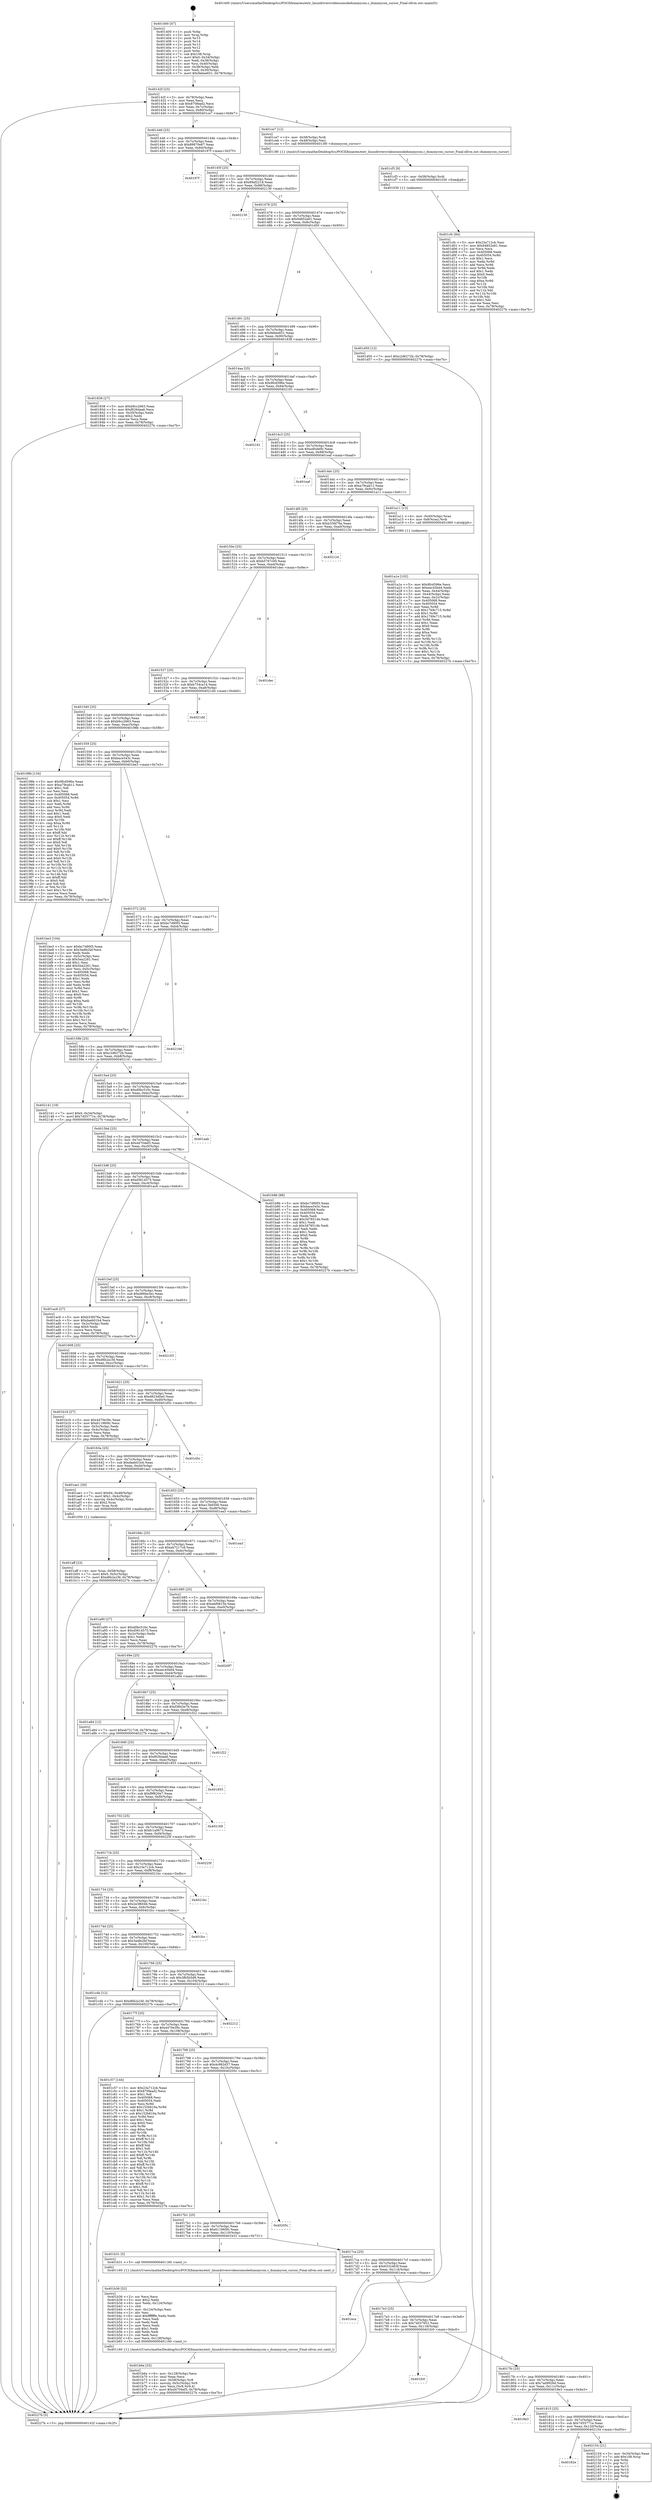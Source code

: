digraph "0x401400" {
  label = "0x401400 (/mnt/c/Users/mathe/Desktop/tcc/POCII/binaries/extr_linuxdriversvideoconsoledummycon.c_dummycon_cursor_Final-ollvm.out::main(0))"
  labelloc = "t"
  node[shape=record]

  Entry [label="",width=0.3,height=0.3,shape=circle,fillcolor=black,style=filled]
  "0x40142f" [label="{
     0x40142f [23]\l
     | [instrs]\l
     &nbsp;&nbsp;0x40142f \<+3\>: mov -0x78(%rbp),%eax\l
     &nbsp;&nbsp;0x401432 \<+2\>: mov %eax,%ecx\l
     &nbsp;&nbsp;0x401434 \<+6\>: sub $0x870fead2,%ecx\l
     &nbsp;&nbsp;0x40143a \<+3\>: mov %eax,-0x7c(%rbp)\l
     &nbsp;&nbsp;0x40143d \<+3\>: mov %ecx,-0x80(%rbp)\l
     &nbsp;&nbsp;0x401440 \<+6\>: je 0000000000401ce7 \<main+0x8e7\>\l
  }"]
  "0x401ce7" [label="{
     0x401ce7 [12]\l
     | [instrs]\l
     &nbsp;&nbsp;0x401ce7 \<+4\>: mov -0x58(%rbp),%rdi\l
     &nbsp;&nbsp;0x401ceb \<+3\>: mov -0x48(%rbp),%esi\l
     &nbsp;&nbsp;0x401cee \<+5\>: call 00000000004013f0 \<dummycon_cursor\>\l
     | [calls]\l
     &nbsp;&nbsp;0x4013f0 \{1\} (/mnt/c/Users/mathe/Desktop/tcc/POCII/binaries/extr_linuxdriversvideoconsoledummycon.c_dummycon_cursor_Final-ollvm.out::dummycon_cursor)\l
  }"]
  "0x401446" [label="{
     0x401446 [25]\l
     | [instrs]\l
     &nbsp;&nbsp;0x401446 \<+5\>: jmp 000000000040144b \<main+0x4b\>\l
     &nbsp;&nbsp;0x40144b \<+3\>: mov -0x7c(%rbp),%eax\l
     &nbsp;&nbsp;0x40144e \<+5\>: sub $0x89870e67,%eax\l
     &nbsp;&nbsp;0x401453 \<+6\>: mov %eax,-0x84(%rbp)\l
     &nbsp;&nbsp;0x401459 \<+6\>: je 000000000040197f \<main+0x57f\>\l
  }"]
  Exit [label="",width=0.3,height=0.3,shape=circle,fillcolor=black,style=filled,peripheries=2]
  "0x40197f" [label="{
     0x40197f\l
  }", style=dashed]
  "0x40145f" [label="{
     0x40145f [25]\l
     | [instrs]\l
     &nbsp;&nbsp;0x40145f \<+5\>: jmp 0000000000401464 \<main+0x64\>\l
     &nbsp;&nbsp;0x401464 \<+3\>: mov -0x7c(%rbp),%eax\l
     &nbsp;&nbsp;0x401467 \<+5\>: sub $0x89af2218,%eax\l
     &nbsp;&nbsp;0x40146c \<+6\>: mov %eax,-0x88(%rbp)\l
     &nbsp;&nbsp;0x401472 \<+6\>: je 0000000000402130 \<main+0xd30\>\l
  }"]
  "0x40182e" [label="{
     0x40182e\l
  }", style=dashed]
  "0x402130" [label="{
     0x402130\l
  }", style=dashed]
  "0x401478" [label="{
     0x401478 [25]\l
     | [instrs]\l
     &nbsp;&nbsp;0x401478 \<+5\>: jmp 000000000040147d \<main+0x7d\>\l
     &nbsp;&nbsp;0x40147d \<+3\>: mov -0x7c(%rbp),%eax\l
     &nbsp;&nbsp;0x401480 \<+5\>: sub $0x94852e61,%eax\l
     &nbsp;&nbsp;0x401485 \<+6\>: mov %eax,-0x8c(%rbp)\l
     &nbsp;&nbsp;0x40148b \<+6\>: je 0000000000401d50 \<main+0x950\>\l
  }"]
  "0x402154" [label="{
     0x402154 [21]\l
     | [instrs]\l
     &nbsp;&nbsp;0x402154 \<+3\>: mov -0x34(%rbp),%eax\l
     &nbsp;&nbsp;0x402157 \<+7\>: add $0x108,%rsp\l
     &nbsp;&nbsp;0x40215e \<+1\>: pop %rbx\l
     &nbsp;&nbsp;0x40215f \<+2\>: pop %r12\l
     &nbsp;&nbsp;0x402161 \<+2\>: pop %r13\l
     &nbsp;&nbsp;0x402163 \<+2\>: pop %r14\l
     &nbsp;&nbsp;0x402165 \<+2\>: pop %r15\l
     &nbsp;&nbsp;0x402167 \<+1\>: pop %rbp\l
     &nbsp;&nbsp;0x402168 \<+1\>: ret\l
  }"]
  "0x401d50" [label="{
     0x401d50 [12]\l
     | [instrs]\l
     &nbsp;&nbsp;0x401d50 \<+7\>: movl $0xc2d6272b,-0x78(%rbp)\l
     &nbsp;&nbsp;0x401d57 \<+5\>: jmp 000000000040227b \<main+0xe7b\>\l
  }"]
  "0x401491" [label="{
     0x401491 [25]\l
     | [instrs]\l
     &nbsp;&nbsp;0x401491 \<+5\>: jmp 0000000000401496 \<main+0x96\>\l
     &nbsp;&nbsp;0x401496 \<+3\>: mov -0x7c(%rbp),%eax\l
     &nbsp;&nbsp;0x401499 \<+5\>: sub $0x9ebee651,%eax\l
     &nbsp;&nbsp;0x40149e \<+6\>: mov %eax,-0x90(%rbp)\l
     &nbsp;&nbsp;0x4014a4 \<+6\>: je 0000000000401838 \<main+0x438\>\l
  }"]
  "0x401815" [label="{
     0x401815 [25]\l
     | [instrs]\l
     &nbsp;&nbsp;0x401815 \<+5\>: jmp 000000000040181a \<main+0x41a\>\l
     &nbsp;&nbsp;0x40181a \<+3\>: mov -0x7c(%rbp),%eax\l
     &nbsp;&nbsp;0x40181d \<+5\>: sub $0x7d55771e,%eax\l
     &nbsp;&nbsp;0x401822 \<+6\>: mov %eax,-0x120(%rbp)\l
     &nbsp;&nbsp;0x401828 \<+6\>: je 0000000000402154 \<main+0xd54\>\l
  }"]
  "0x401838" [label="{
     0x401838 [27]\l
     | [instrs]\l
     &nbsp;&nbsp;0x401838 \<+5\>: mov $0xb9cc2663,%eax\l
     &nbsp;&nbsp;0x40183d \<+5\>: mov $0xf626daa6,%ecx\l
     &nbsp;&nbsp;0x401842 \<+3\>: mov -0x30(%rbp),%edx\l
     &nbsp;&nbsp;0x401845 \<+3\>: cmp $0x2,%edx\l
     &nbsp;&nbsp;0x401848 \<+3\>: cmovne %ecx,%eax\l
     &nbsp;&nbsp;0x40184b \<+3\>: mov %eax,-0x78(%rbp)\l
     &nbsp;&nbsp;0x40184e \<+5\>: jmp 000000000040227b \<main+0xe7b\>\l
  }"]
  "0x4014aa" [label="{
     0x4014aa [25]\l
     | [instrs]\l
     &nbsp;&nbsp;0x4014aa \<+5\>: jmp 00000000004014af \<main+0xaf\>\l
     &nbsp;&nbsp;0x4014af \<+3\>: mov -0x7c(%rbp),%eax\l
     &nbsp;&nbsp;0x4014b2 \<+5\>: sub $0x9fcd596e,%eax\l
     &nbsp;&nbsp;0x4014b7 \<+6\>: mov %eax,-0x94(%rbp)\l
     &nbsp;&nbsp;0x4014bd \<+6\>: je 0000000000402181 \<main+0xd81\>\l
  }"]
  "0x40227b" [label="{
     0x40227b [5]\l
     | [instrs]\l
     &nbsp;&nbsp;0x40227b \<+5\>: jmp 000000000040142f \<main+0x2f\>\l
  }"]
  "0x401400" [label="{
     0x401400 [47]\l
     | [instrs]\l
     &nbsp;&nbsp;0x401400 \<+1\>: push %rbp\l
     &nbsp;&nbsp;0x401401 \<+3\>: mov %rsp,%rbp\l
     &nbsp;&nbsp;0x401404 \<+2\>: push %r15\l
     &nbsp;&nbsp;0x401406 \<+2\>: push %r14\l
     &nbsp;&nbsp;0x401408 \<+2\>: push %r13\l
     &nbsp;&nbsp;0x40140a \<+2\>: push %r12\l
     &nbsp;&nbsp;0x40140c \<+1\>: push %rbx\l
     &nbsp;&nbsp;0x40140d \<+7\>: sub $0x108,%rsp\l
     &nbsp;&nbsp;0x401414 \<+7\>: movl $0x0,-0x34(%rbp)\l
     &nbsp;&nbsp;0x40141b \<+3\>: mov %edi,-0x38(%rbp)\l
     &nbsp;&nbsp;0x40141e \<+4\>: mov %rsi,-0x40(%rbp)\l
     &nbsp;&nbsp;0x401422 \<+3\>: mov -0x38(%rbp),%edi\l
     &nbsp;&nbsp;0x401425 \<+3\>: mov %edi,-0x30(%rbp)\l
     &nbsp;&nbsp;0x401428 \<+7\>: movl $0x9ebee651,-0x78(%rbp)\l
  }"]
  "0x4018e3" [label="{
     0x4018e3\l
  }", style=dashed]
  "0x402181" [label="{
     0x402181\l
  }", style=dashed]
  "0x4014c3" [label="{
     0x4014c3 [25]\l
     | [instrs]\l
     &nbsp;&nbsp;0x4014c3 \<+5\>: jmp 00000000004014c8 \<main+0xc8\>\l
     &nbsp;&nbsp;0x4014c8 \<+3\>: mov -0x7c(%rbp),%eax\l
     &nbsp;&nbsp;0x4014cb \<+5\>: sub $0xa4fcde9c,%eax\l
     &nbsp;&nbsp;0x4014d0 \<+6\>: mov %eax,-0x98(%rbp)\l
     &nbsp;&nbsp;0x4014d6 \<+6\>: je 0000000000401eaf \<main+0xaaf\>\l
  }"]
  "0x4017fc" [label="{
     0x4017fc [25]\l
     | [instrs]\l
     &nbsp;&nbsp;0x4017fc \<+5\>: jmp 0000000000401801 \<main+0x401\>\l
     &nbsp;&nbsp;0x401801 \<+3\>: mov -0x7c(%rbp),%eax\l
     &nbsp;&nbsp;0x401804 \<+5\>: sub $0x7ad9926d,%eax\l
     &nbsp;&nbsp;0x401809 \<+6\>: mov %eax,-0x11c(%rbp)\l
     &nbsp;&nbsp;0x40180f \<+6\>: je 00000000004018e3 \<main+0x4e3\>\l
  }"]
  "0x401eaf" [label="{
     0x401eaf\l
  }", style=dashed]
  "0x4014dc" [label="{
     0x4014dc [25]\l
     | [instrs]\l
     &nbsp;&nbsp;0x4014dc \<+5\>: jmp 00000000004014e1 \<main+0xe1\>\l
     &nbsp;&nbsp;0x4014e1 \<+3\>: mov -0x7c(%rbp),%eax\l
     &nbsp;&nbsp;0x4014e4 \<+5\>: sub $0xa79cab11,%eax\l
     &nbsp;&nbsp;0x4014e9 \<+6\>: mov %eax,-0x9c(%rbp)\l
     &nbsp;&nbsp;0x4014ef \<+6\>: je 0000000000401a11 \<main+0x611\>\l
  }"]
  "0x401fc0" [label="{
     0x401fc0\l
  }", style=dashed]
  "0x401a11" [label="{
     0x401a11 [13]\l
     | [instrs]\l
     &nbsp;&nbsp;0x401a11 \<+4\>: mov -0x40(%rbp),%rax\l
     &nbsp;&nbsp;0x401a15 \<+4\>: mov 0x8(%rax),%rdi\l
     &nbsp;&nbsp;0x401a19 \<+5\>: call 0000000000401060 \<atoi@plt\>\l
     | [calls]\l
     &nbsp;&nbsp;0x401060 \{1\} (unknown)\l
  }"]
  "0x4014f5" [label="{
     0x4014f5 [25]\l
     | [instrs]\l
     &nbsp;&nbsp;0x4014f5 \<+5\>: jmp 00000000004014fa \<main+0xfa\>\l
     &nbsp;&nbsp;0x4014fa \<+3\>: mov -0x7c(%rbp),%eax\l
     &nbsp;&nbsp;0x4014fd \<+5\>: sub $0xb33fd76a,%eax\l
     &nbsp;&nbsp;0x401502 \<+6\>: mov %eax,-0xa0(%rbp)\l
     &nbsp;&nbsp;0x401508 \<+6\>: je 0000000000402124 \<main+0xd24\>\l
  }"]
  "0x4017e3" [label="{
     0x4017e3 [25]\l
     | [instrs]\l
     &nbsp;&nbsp;0x4017e3 \<+5\>: jmp 00000000004017e8 \<main+0x3e8\>\l
     &nbsp;&nbsp;0x4017e8 \<+3\>: mov -0x7c(%rbp),%eax\l
     &nbsp;&nbsp;0x4017eb \<+5\>: sub $0x74037651,%eax\l
     &nbsp;&nbsp;0x4017f0 \<+6\>: mov %eax,-0x118(%rbp)\l
     &nbsp;&nbsp;0x4017f6 \<+6\>: je 0000000000401fc0 \<main+0xbc0\>\l
  }"]
  "0x402124" [label="{
     0x402124\l
  }", style=dashed]
  "0x40150e" [label="{
     0x40150e [25]\l
     | [instrs]\l
     &nbsp;&nbsp;0x40150e \<+5\>: jmp 0000000000401513 \<main+0x113\>\l
     &nbsp;&nbsp;0x401513 \<+3\>: mov -0x7c(%rbp),%eax\l
     &nbsp;&nbsp;0x401516 \<+5\>: sub $0xb5767c00,%eax\l
     &nbsp;&nbsp;0x40151b \<+6\>: mov %eax,-0xa4(%rbp)\l
     &nbsp;&nbsp;0x401521 \<+6\>: je 0000000000401dec \<main+0x9ec\>\l
  }"]
  "0x401eca" [label="{
     0x401eca\l
  }", style=dashed]
  "0x401dec" [label="{
     0x401dec\l
  }", style=dashed]
  "0x401527" [label="{
     0x401527 [25]\l
     | [instrs]\l
     &nbsp;&nbsp;0x401527 \<+5\>: jmp 000000000040152c \<main+0x12c\>\l
     &nbsp;&nbsp;0x40152c \<+3\>: mov -0x7c(%rbp),%eax\l
     &nbsp;&nbsp;0x40152f \<+5\>: sub $0xb754ce14,%eax\l
     &nbsp;&nbsp;0x401534 \<+6\>: mov %eax,-0xa8(%rbp)\l
     &nbsp;&nbsp;0x40153a \<+6\>: je 00000000004021dd \<main+0xddd\>\l
  }"]
  "0x401cfc" [label="{
     0x401cfc [84]\l
     | [instrs]\l
     &nbsp;&nbsp;0x401cfc \<+5\>: mov $0x23a712cb,%esi\l
     &nbsp;&nbsp;0x401d01 \<+5\>: mov $0x94852e61,%eax\l
     &nbsp;&nbsp;0x401d06 \<+2\>: xor %ecx,%ecx\l
     &nbsp;&nbsp;0x401d08 \<+7\>: mov 0x405068,%edx\l
     &nbsp;&nbsp;0x401d0f \<+8\>: mov 0x405054,%r8d\l
     &nbsp;&nbsp;0x401d17 \<+3\>: sub $0x1,%ecx\l
     &nbsp;&nbsp;0x401d1a \<+3\>: mov %edx,%r9d\l
     &nbsp;&nbsp;0x401d1d \<+3\>: add %ecx,%r9d\l
     &nbsp;&nbsp;0x401d20 \<+4\>: imul %r9d,%edx\l
     &nbsp;&nbsp;0x401d24 \<+3\>: and $0x1,%edx\l
     &nbsp;&nbsp;0x401d27 \<+3\>: cmp $0x0,%edx\l
     &nbsp;&nbsp;0x401d2a \<+4\>: sete %r10b\l
     &nbsp;&nbsp;0x401d2e \<+4\>: cmp $0xa,%r8d\l
     &nbsp;&nbsp;0x401d32 \<+4\>: setl %r11b\l
     &nbsp;&nbsp;0x401d36 \<+3\>: mov %r10b,%bl\l
     &nbsp;&nbsp;0x401d39 \<+3\>: and %r11b,%bl\l
     &nbsp;&nbsp;0x401d3c \<+3\>: xor %r11b,%r10b\l
     &nbsp;&nbsp;0x401d3f \<+3\>: or %r10b,%bl\l
     &nbsp;&nbsp;0x401d42 \<+3\>: test $0x1,%bl\l
     &nbsp;&nbsp;0x401d45 \<+3\>: cmovne %eax,%esi\l
     &nbsp;&nbsp;0x401d48 \<+3\>: mov %esi,-0x78(%rbp)\l
     &nbsp;&nbsp;0x401d4b \<+5\>: jmp 000000000040227b \<main+0xe7b\>\l
  }"]
  "0x4021dd" [label="{
     0x4021dd\l
  }", style=dashed]
  "0x401540" [label="{
     0x401540 [25]\l
     | [instrs]\l
     &nbsp;&nbsp;0x401540 \<+5\>: jmp 0000000000401545 \<main+0x145\>\l
     &nbsp;&nbsp;0x401545 \<+3\>: mov -0x7c(%rbp),%eax\l
     &nbsp;&nbsp;0x401548 \<+5\>: sub $0xb9cc2663,%eax\l
     &nbsp;&nbsp;0x40154d \<+6\>: mov %eax,-0xac(%rbp)\l
     &nbsp;&nbsp;0x401553 \<+6\>: je 000000000040198b \<main+0x58b\>\l
  }"]
  "0x401cf3" [label="{
     0x401cf3 [9]\l
     | [instrs]\l
     &nbsp;&nbsp;0x401cf3 \<+4\>: mov -0x58(%rbp),%rdi\l
     &nbsp;&nbsp;0x401cf7 \<+5\>: call 0000000000401030 \<free@plt\>\l
     | [calls]\l
     &nbsp;&nbsp;0x401030 \{1\} (unknown)\l
  }"]
  "0x40198b" [label="{
     0x40198b [134]\l
     | [instrs]\l
     &nbsp;&nbsp;0x40198b \<+5\>: mov $0x9fcd596e,%eax\l
     &nbsp;&nbsp;0x401990 \<+5\>: mov $0xa79cab11,%ecx\l
     &nbsp;&nbsp;0x401995 \<+2\>: mov $0x1,%dl\l
     &nbsp;&nbsp;0x401997 \<+2\>: xor %esi,%esi\l
     &nbsp;&nbsp;0x401999 \<+7\>: mov 0x405068,%edi\l
     &nbsp;&nbsp;0x4019a0 \<+8\>: mov 0x405054,%r8d\l
     &nbsp;&nbsp;0x4019a8 \<+3\>: sub $0x1,%esi\l
     &nbsp;&nbsp;0x4019ab \<+3\>: mov %edi,%r9d\l
     &nbsp;&nbsp;0x4019ae \<+3\>: add %esi,%r9d\l
     &nbsp;&nbsp;0x4019b1 \<+4\>: imul %r9d,%edi\l
     &nbsp;&nbsp;0x4019b5 \<+3\>: and $0x1,%edi\l
     &nbsp;&nbsp;0x4019b8 \<+3\>: cmp $0x0,%edi\l
     &nbsp;&nbsp;0x4019bb \<+4\>: sete %r10b\l
     &nbsp;&nbsp;0x4019bf \<+4\>: cmp $0xa,%r8d\l
     &nbsp;&nbsp;0x4019c3 \<+4\>: setl %r11b\l
     &nbsp;&nbsp;0x4019c7 \<+3\>: mov %r10b,%bl\l
     &nbsp;&nbsp;0x4019ca \<+3\>: xor $0xff,%bl\l
     &nbsp;&nbsp;0x4019cd \<+3\>: mov %r11b,%r14b\l
     &nbsp;&nbsp;0x4019d0 \<+4\>: xor $0xff,%r14b\l
     &nbsp;&nbsp;0x4019d4 \<+3\>: xor $0x0,%dl\l
     &nbsp;&nbsp;0x4019d7 \<+3\>: mov %bl,%r15b\l
     &nbsp;&nbsp;0x4019da \<+4\>: and $0x0,%r15b\l
     &nbsp;&nbsp;0x4019de \<+3\>: and %dl,%r10b\l
     &nbsp;&nbsp;0x4019e1 \<+3\>: mov %r14b,%r12b\l
     &nbsp;&nbsp;0x4019e4 \<+4\>: and $0x0,%r12b\l
     &nbsp;&nbsp;0x4019e8 \<+3\>: and %dl,%r11b\l
     &nbsp;&nbsp;0x4019eb \<+3\>: or %r10b,%r15b\l
     &nbsp;&nbsp;0x4019ee \<+3\>: or %r11b,%r12b\l
     &nbsp;&nbsp;0x4019f1 \<+3\>: xor %r12b,%r15b\l
     &nbsp;&nbsp;0x4019f4 \<+3\>: or %r14b,%bl\l
     &nbsp;&nbsp;0x4019f7 \<+3\>: xor $0xff,%bl\l
     &nbsp;&nbsp;0x4019fa \<+3\>: or $0x0,%dl\l
     &nbsp;&nbsp;0x4019fd \<+2\>: and %dl,%bl\l
     &nbsp;&nbsp;0x4019ff \<+3\>: or %bl,%r15b\l
     &nbsp;&nbsp;0x401a02 \<+4\>: test $0x1,%r15b\l
     &nbsp;&nbsp;0x401a06 \<+3\>: cmovne %ecx,%eax\l
     &nbsp;&nbsp;0x401a09 \<+3\>: mov %eax,-0x78(%rbp)\l
     &nbsp;&nbsp;0x401a0c \<+5\>: jmp 000000000040227b \<main+0xe7b\>\l
  }"]
  "0x401559" [label="{
     0x401559 [25]\l
     | [instrs]\l
     &nbsp;&nbsp;0x401559 \<+5\>: jmp 000000000040155e \<main+0x15e\>\l
     &nbsp;&nbsp;0x40155e \<+3\>: mov -0x7c(%rbp),%eax\l
     &nbsp;&nbsp;0x401561 \<+5\>: sub $0xbace343c,%eax\l
     &nbsp;&nbsp;0x401566 \<+6\>: mov %eax,-0xb0(%rbp)\l
     &nbsp;&nbsp;0x40156c \<+6\>: je 0000000000401be3 \<main+0x7e3\>\l
  }"]
  "0x401a1e" [label="{
     0x401a1e [102]\l
     | [instrs]\l
     &nbsp;&nbsp;0x401a1e \<+5\>: mov $0x9fcd596e,%ecx\l
     &nbsp;&nbsp;0x401a23 \<+5\>: mov $0xeec45bd4,%edx\l
     &nbsp;&nbsp;0x401a28 \<+3\>: mov %eax,-0x44(%rbp)\l
     &nbsp;&nbsp;0x401a2b \<+3\>: mov -0x44(%rbp),%eax\l
     &nbsp;&nbsp;0x401a2e \<+3\>: mov %eax,-0x2c(%rbp)\l
     &nbsp;&nbsp;0x401a31 \<+7\>: mov 0x405068,%eax\l
     &nbsp;&nbsp;0x401a38 \<+7\>: mov 0x405054,%esi\l
     &nbsp;&nbsp;0x401a3f \<+3\>: mov %eax,%r8d\l
     &nbsp;&nbsp;0x401a42 \<+7\>: sub $0x1769c715,%r8d\l
     &nbsp;&nbsp;0x401a49 \<+4\>: sub $0x1,%r8d\l
     &nbsp;&nbsp;0x401a4d \<+7\>: add $0x1769c715,%r8d\l
     &nbsp;&nbsp;0x401a54 \<+4\>: imul %r8d,%eax\l
     &nbsp;&nbsp;0x401a58 \<+3\>: and $0x1,%eax\l
     &nbsp;&nbsp;0x401a5b \<+3\>: cmp $0x0,%eax\l
     &nbsp;&nbsp;0x401a5e \<+4\>: sete %r9b\l
     &nbsp;&nbsp;0x401a62 \<+3\>: cmp $0xa,%esi\l
     &nbsp;&nbsp;0x401a65 \<+4\>: setl %r10b\l
     &nbsp;&nbsp;0x401a69 \<+3\>: mov %r9b,%r11b\l
     &nbsp;&nbsp;0x401a6c \<+3\>: and %r10b,%r11b\l
     &nbsp;&nbsp;0x401a6f \<+3\>: xor %r10b,%r9b\l
     &nbsp;&nbsp;0x401a72 \<+3\>: or %r9b,%r11b\l
     &nbsp;&nbsp;0x401a75 \<+4\>: test $0x1,%r11b\l
     &nbsp;&nbsp;0x401a79 \<+3\>: cmovne %edx,%ecx\l
     &nbsp;&nbsp;0x401a7c \<+3\>: mov %ecx,-0x78(%rbp)\l
     &nbsp;&nbsp;0x401a7f \<+5\>: jmp 000000000040227b \<main+0xe7b\>\l
  }"]
  "0x401b6a" [label="{
     0x401b6a [33]\l
     | [instrs]\l
     &nbsp;&nbsp;0x401b6a \<+6\>: mov -0x128(%rbp),%ecx\l
     &nbsp;&nbsp;0x401b70 \<+3\>: imul %eax,%ecx\l
     &nbsp;&nbsp;0x401b73 \<+4\>: mov -0x58(%rbp),%r8\l
     &nbsp;&nbsp;0x401b77 \<+4\>: movslq -0x5c(%rbp),%r9\l
     &nbsp;&nbsp;0x401b7b \<+4\>: mov %ecx,(%r8,%r9,4)\l
     &nbsp;&nbsp;0x401b7f \<+7\>: movl $0xd4704ef3,-0x78(%rbp)\l
     &nbsp;&nbsp;0x401b86 \<+5\>: jmp 000000000040227b \<main+0xe7b\>\l
  }"]
  "0x401be3" [label="{
     0x401be3 [104]\l
     | [instrs]\l
     &nbsp;&nbsp;0x401be3 \<+5\>: mov $0xbc7d90f3,%eax\l
     &nbsp;&nbsp;0x401be8 \<+5\>: mov $0x3adfe2bf,%ecx\l
     &nbsp;&nbsp;0x401bed \<+2\>: xor %edx,%edx\l
     &nbsp;&nbsp;0x401bef \<+3\>: mov -0x5c(%rbp),%esi\l
     &nbsp;&nbsp;0x401bf2 \<+6\>: sub $0x5ea2261,%esi\l
     &nbsp;&nbsp;0x401bf8 \<+3\>: add $0x1,%esi\l
     &nbsp;&nbsp;0x401bfb \<+6\>: add $0x5ea2261,%esi\l
     &nbsp;&nbsp;0x401c01 \<+3\>: mov %esi,-0x5c(%rbp)\l
     &nbsp;&nbsp;0x401c04 \<+7\>: mov 0x405068,%esi\l
     &nbsp;&nbsp;0x401c0b \<+7\>: mov 0x405054,%edi\l
     &nbsp;&nbsp;0x401c12 \<+3\>: sub $0x1,%edx\l
     &nbsp;&nbsp;0x401c15 \<+3\>: mov %esi,%r8d\l
     &nbsp;&nbsp;0x401c18 \<+3\>: add %edx,%r8d\l
     &nbsp;&nbsp;0x401c1b \<+4\>: imul %r8d,%esi\l
     &nbsp;&nbsp;0x401c1f \<+3\>: and $0x1,%esi\l
     &nbsp;&nbsp;0x401c22 \<+3\>: cmp $0x0,%esi\l
     &nbsp;&nbsp;0x401c25 \<+4\>: sete %r9b\l
     &nbsp;&nbsp;0x401c29 \<+3\>: cmp $0xa,%edi\l
     &nbsp;&nbsp;0x401c2c \<+4\>: setl %r10b\l
     &nbsp;&nbsp;0x401c30 \<+3\>: mov %r9b,%r11b\l
     &nbsp;&nbsp;0x401c33 \<+3\>: and %r10b,%r11b\l
     &nbsp;&nbsp;0x401c36 \<+3\>: xor %r10b,%r9b\l
     &nbsp;&nbsp;0x401c39 \<+3\>: or %r9b,%r11b\l
     &nbsp;&nbsp;0x401c3c \<+4\>: test $0x1,%r11b\l
     &nbsp;&nbsp;0x401c40 \<+3\>: cmovne %ecx,%eax\l
     &nbsp;&nbsp;0x401c43 \<+3\>: mov %eax,-0x78(%rbp)\l
     &nbsp;&nbsp;0x401c46 \<+5\>: jmp 000000000040227b \<main+0xe7b\>\l
  }"]
  "0x401572" [label="{
     0x401572 [25]\l
     | [instrs]\l
     &nbsp;&nbsp;0x401572 \<+5\>: jmp 0000000000401577 \<main+0x177\>\l
     &nbsp;&nbsp;0x401577 \<+3\>: mov -0x7c(%rbp),%eax\l
     &nbsp;&nbsp;0x40157a \<+5\>: sub $0xbc7d90f3,%eax\l
     &nbsp;&nbsp;0x40157f \<+6\>: mov %eax,-0xb4(%rbp)\l
     &nbsp;&nbsp;0x401585 \<+6\>: je 000000000040219d \<main+0xd9d\>\l
  }"]
  "0x401b36" [label="{
     0x401b36 [52]\l
     | [instrs]\l
     &nbsp;&nbsp;0x401b36 \<+2\>: xor %ecx,%ecx\l
     &nbsp;&nbsp;0x401b38 \<+5\>: mov $0x2,%edx\l
     &nbsp;&nbsp;0x401b3d \<+6\>: mov %edx,-0x124(%rbp)\l
     &nbsp;&nbsp;0x401b43 \<+1\>: cltd\l
     &nbsp;&nbsp;0x401b44 \<+6\>: mov -0x124(%rbp),%esi\l
     &nbsp;&nbsp;0x401b4a \<+2\>: idiv %esi\l
     &nbsp;&nbsp;0x401b4c \<+6\>: imul $0xfffffffe,%edx,%edx\l
     &nbsp;&nbsp;0x401b52 \<+2\>: mov %ecx,%edi\l
     &nbsp;&nbsp;0x401b54 \<+2\>: sub %edx,%edi\l
     &nbsp;&nbsp;0x401b56 \<+2\>: mov %ecx,%edx\l
     &nbsp;&nbsp;0x401b58 \<+3\>: sub $0x1,%edx\l
     &nbsp;&nbsp;0x401b5b \<+2\>: add %edx,%edi\l
     &nbsp;&nbsp;0x401b5d \<+2\>: sub %edi,%ecx\l
     &nbsp;&nbsp;0x401b5f \<+6\>: mov %ecx,-0x128(%rbp)\l
     &nbsp;&nbsp;0x401b65 \<+5\>: call 0000000000401160 \<next_i\>\l
     | [calls]\l
     &nbsp;&nbsp;0x401160 \{1\} (/mnt/c/Users/mathe/Desktop/tcc/POCII/binaries/extr_linuxdriversvideoconsoledummycon.c_dummycon_cursor_Final-ollvm.out::next_i)\l
  }"]
  "0x40219d" [label="{
     0x40219d\l
  }", style=dashed]
  "0x40158b" [label="{
     0x40158b [25]\l
     | [instrs]\l
     &nbsp;&nbsp;0x40158b \<+5\>: jmp 0000000000401590 \<main+0x190\>\l
     &nbsp;&nbsp;0x401590 \<+3\>: mov -0x7c(%rbp),%eax\l
     &nbsp;&nbsp;0x401593 \<+5\>: sub $0xc2d6272b,%eax\l
     &nbsp;&nbsp;0x401598 \<+6\>: mov %eax,-0xb8(%rbp)\l
     &nbsp;&nbsp;0x40159e \<+6\>: je 0000000000402141 \<main+0xd41\>\l
  }"]
  "0x4017ca" [label="{
     0x4017ca [25]\l
     | [instrs]\l
     &nbsp;&nbsp;0x4017ca \<+5\>: jmp 00000000004017cf \<main+0x3cf\>\l
     &nbsp;&nbsp;0x4017cf \<+3\>: mov -0x7c(%rbp),%eax\l
     &nbsp;&nbsp;0x4017d2 \<+5\>: sub $0x6332463f,%eax\l
     &nbsp;&nbsp;0x4017d7 \<+6\>: mov %eax,-0x114(%rbp)\l
     &nbsp;&nbsp;0x4017dd \<+6\>: je 0000000000401eca \<main+0xaca\>\l
  }"]
  "0x402141" [label="{
     0x402141 [19]\l
     | [instrs]\l
     &nbsp;&nbsp;0x402141 \<+7\>: movl $0x0,-0x34(%rbp)\l
     &nbsp;&nbsp;0x402148 \<+7\>: movl $0x7d55771e,-0x78(%rbp)\l
     &nbsp;&nbsp;0x40214f \<+5\>: jmp 000000000040227b \<main+0xe7b\>\l
  }"]
  "0x4015a4" [label="{
     0x4015a4 [25]\l
     | [instrs]\l
     &nbsp;&nbsp;0x4015a4 \<+5\>: jmp 00000000004015a9 \<main+0x1a9\>\l
     &nbsp;&nbsp;0x4015a9 \<+3\>: mov -0x7c(%rbp),%eax\l
     &nbsp;&nbsp;0x4015ac \<+5\>: sub $0xd0bc516c,%eax\l
     &nbsp;&nbsp;0x4015b1 \<+6\>: mov %eax,-0xbc(%rbp)\l
     &nbsp;&nbsp;0x4015b7 \<+6\>: je 0000000000401aab \<main+0x6ab\>\l
  }"]
  "0x401b31" [label="{
     0x401b31 [5]\l
     | [instrs]\l
     &nbsp;&nbsp;0x401b31 \<+5\>: call 0000000000401160 \<next_i\>\l
     | [calls]\l
     &nbsp;&nbsp;0x401160 \{1\} (/mnt/c/Users/mathe/Desktop/tcc/POCII/binaries/extr_linuxdriversvideoconsoledummycon.c_dummycon_cursor_Final-ollvm.out::next_i)\l
  }"]
  "0x401aab" [label="{
     0x401aab\l
  }", style=dashed]
  "0x4015bd" [label="{
     0x4015bd [25]\l
     | [instrs]\l
     &nbsp;&nbsp;0x4015bd \<+5\>: jmp 00000000004015c2 \<main+0x1c2\>\l
     &nbsp;&nbsp;0x4015c2 \<+3\>: mov -0x7c(%rbp),%eax\l
     &nbsp;&nbsp;0x4015c5 \<+5\>: sub $0xd4704ef3,%eax\l
     &nbsp;&nbsp;0x4015ca \<+6\>: mov %eax,-0xc0(%rbp)\l
     &nbsp;&nbsp;0x4015d0 \<+6\>: je 0000000000401b8b \<main+0x78b\>\l
  }"]
  "0x4017b1" [label="{
     0x4017b1 [25]\l
     | [instrs]\l
     &nbsp;&nbsp;0x4017b1 \<+5\>: jmp 00000000004017b6 \<main+0x3b6\>\l
     &nbsp;&nbsp;0x4017b6 \<+3\>: mov -0x7c(%rbp),%eax\l
     &nbsp;&nbsp;0x4017b9 \<+5\>: sub $0x611960fc,%eax\l
     &nbsp;&nbsp;0x4017be \<+6\>: mov %eax,-0x110(%rbp)\l
     &nbsp;&nbsp;0x4017c4 \<+6\>: je 0000000000401b31 \<main+0x731\>\l
  }"]
  "0x401b8b" [label="{
     0x401b8b [88]\l
     | [instrs]\l
     &nbsp;&nbsp;0x401b8b \<+5\>: mov $0xbc7d90f3,%eax\l
     &nbsp;&nbsp;0x401b90 \<+5\>: mov $0xbace343c,%ecx\l
     &nbsp;&nbsp;0x401b95 \<+7\>: mov 0x405068,%edx\l
     &nbsp;&nbsp;0x401b9c \<+7\>: mov 0x405054,%esi\l
     &nbsp;&nbsp;0x401ba3 \<+2\>: mov %edx,%edi\l
     &nbsp;&nbsp;0x401ba5 \<+6\>: add $0x3d78514b,%edi\l
     &nbsp;&nbsp;0x401bab \<+3\>: sub $0x1,%edi\l
     &nbsp;&nbsp;0x401bae \<+6\>: sub $0x3d78514b,%edi\l
     &nbsp;&nbsp;0x401bb4 \<+3\>: imul %edi,%edx\l
     &nbsp;&nbsp;0x401bb7 \<+3\>: and $0x1,%edx\l
     &nbsp;&nbsp;0x401bba \<+3\>: cmp $0x0,%edx\l
     &nbsp;&nbsp;0x401bbd \<+4\>: sete %r8b\l
     &nbsp;&nbsp;0x401bc1 \<+3\>: cmp $0xa,%esi\l
     &nbsp;&nbsp;0x401bc4 \<+4\>: setl %r9b\l
     &nbsp;&nbsp;0x401bc8 \<+3\>: mov %r8b,%r10b\l
     &nbsp;&nbsp;0x401bcb \<+3\>: and %r9b,%r10b\l
     &nbsp;&nbsp;0x401bce \<+3\>: xor %r9b,%r8b\l
     &nbsp;&nbsp;0x401bd1 \<+3\>: or %r8b,%r10b\l
     &nbsp;&nbsp;0x401bd4 \<+4\>: test $0x1,%r10b\l
     &nbsp;&nbsp;0x401bd8 \<+3\>: cmovne %ecx,%eax\l
     &nbsp;&nbsp;0x401bdb \<+3\>: mov %eax,-0x78(%rbp)\l
     &nbsp;&nbsp;0x401bde \<+5\>: jmp 000000000040227b \<main+0xe7b\>\l
  }"]
  "0x4015d6" [label="{
     0x4015d6 [25]\l
     | [instrs]\l
     &nbsp;&nbsp;0x4015d6 \<+5\>: jmp 00000000004015db \<main+0x1db\>\l
     &nbsp;&nbsp;0x4015db \<+3\>: mov -0x7c(%rbp),%eax\l
     &nbsp;&nbsp;0x4015de \<+5\>: sub $0xd5614575,%eax\l
     &nbsp;&nbsp;0x4015e3 \<+6\>: mov %eax,-0xc4(%rbp)\l
     &nbsp;&nbsp;0x4015e9 \<+6\>: je 0000000000401ac6 \<main+0x6c6\>\l
  }"]
  "0x40205c" [label="{
     0x40205c\l
  }", style=dashed]
  "0x401ac6" [label="{
     0x401ac6 [27]\l
     | [instrs]\l
     &nbsp;&nbsp;0x401ac6 \<+5\>: mov $0xb33fd76a,%eax\l
     &nbsp;&nbsp;0x401acb \<+5\>: mov $0xdaeb01b4,%ecx\l
     &nbsp;&nbsp;0x401ad0 \<+3\>: mov -0x2c(%rbp),%edx\l
     &nbsp;&nbsp;0x401ad3 \<+3\>: cmp $0x0,%edx\l
     &nbsp;&nbsp;0x401ad6 \<+3\>: cmove %ecx,%eax\l
     &nbsp;&nbsp;0x401ad9 \<+3\>: mov %eax,-0x78(%rbp)\l
     &nbsp;&nbsp;0x401adc \<+5\>: jmp 000000000040227b \<main+0xe7b\>\l
  }"]
  "0x4015ef" [label="{
     0x4015ef [25]\l
     | [instrs]\l
     &nbsp;&nbsp;0x4015ef \<+5\>: jmp 00000000004015f4 \<main+0x1f4\>\l
     &nbsp;&nbsp;0x4015f4 \<+3\>: mov -0x7c(%rbp),%eax\l
     &nbsp;&nbsp;0x4015f7 \<+5\>: sub $0xd66be3ec,%eax\l
     &nbsp;&nbsp;0x4015fc \<+6\>: mov %eax,-0xc8(%rbp)\l
     &nbsp;&nbsp;0x401602 \<+6\>: je 0000000000402103 \<main+0xd03\>\l
  }"]
  "0x401798" [label="{
     0x401798 [25]\l
     | [instrs]\l
     &nbsp;&nbsp;0x401798 \<+5\>: jmp 000000000040179d \<main+0x39d\>\l
     &nbsp;&nbsp;0x40179d \<+3\>: mov -0x7c(%rbp),%eax\l
     &nbsp;&nbsp;0x4017a0 \<+5\>: sub $0x4c982d37,%eax\l
     &nbsp;&nbsp;0x4017a5 \<+6\>: mov %eax,-0x10c(%rbp)\l
     &nbsp;&nbsp;0x4017ab \<+6\>: je 000000000040205c \<main+0xc5c\>\l
  }"]
  "0x402103" [label="{
     0x402103\l
  }", style=dashed]
  "0x401608" [label="{
     0x401608 [25]\l
     | [instrs]\l
     &nbsp;&nbsp;0x401608 \<+5\>: jmp 000000000040160d \<main+0x20d\>\l
     &nbsp;&nbsp;0x40160d \<+3\>: mov -0x7c(%rbp),%eax\l
     &nbsp;&nbsp;0x401610 \<+5\>: sub $0xd6b2a1fd,%eax\l
     &nbsp;&nbsp;0x401615 \<+6\>: mov %eax,-0xcc(%rbp)\l
     &nbsp;&nbsp;0x40161b \<+6\>: je 0000000000401b16 \<main+0x716\>\l
  }"]
  "0x401c57" [label="{
     0x401c57 [144]\l
     | [instrs]\l
     &nbsp;&nbsp;0x401c57 \<+5\>: mov $0x23a712cb,%eax\l
     &nbsp;&nbsp;0x401c5c \<+5\>: mov $0x870fead2,%ecx\l
     &nbsp;&nbsp;0x401c61 \<+2\>: mov $0x1,%dl\l
     &nbsp;&nbsp;0x401c63 \<+7\>: mov 0x405068,%esi\l
     &nbsp;&nbsp;0x401c6a \<+7\>: mov 0x405054,%edi\l
     &nbsp;&nbsp;0x401c71 \<+3\>: mov %esi,%r8d\l
     &nbsp;&nbsp;0x401c74 \<+7\>: add $0x152b616a,%r8d\l
     &nbsp;&nbsp;0x401c7b \<+4\>: sub $0x1,%r8d\l
     &nbsp;&nbsp;0x401c7f \<+7\>: sub $0x152b616a,%r8d\l
     &nbsp;&nbsp;0x401c86 \<+4\>: imul %r8d,%esi\l
     &nbsp;&nbsp;0x401c8a \<+3\>: and $0x1,%esi\l
     &nbsp;&nbsp;0x401c8d \<+3\>: cmp $0x0,%esi\l
     &nbsp;&nbsp;0x401c90 \<+4\>: sete %r9b\l
     &nbsp;&nbsp;0x401c94 \<+3\>: cmp $0xa,%edi\l
     &nbsp;&nbsp;0x401c97 \<+4\>: setl %r10b\l
     &nbsp;&nbsp;0x401c9b \<+3\>: mov %r9b,%r11b\l
     &nbsp;&nbsp;0x401c9e \<+4\>: xor $0xff,%r11b\l
     &nbsp;&nbsp;0x401ca2 \<+3\>: mov %r10b,%bl\l
     &nbsp;&nbsp;0x401ca5 \<+3\>: xor $0xff,%bl\l
     &nbsp;&nbsp;0x401ca8 \<+3\>: xor $0x1,%dl\l
     &nbsp;&nbsp;0x401cab \<+3\>: mov %r11b,%r14b\l
     &nbsp;&nbsp;0x401cae \<+4\>: and $0xff,%r14b\l
     &nbsp;&nbsp;0x401cb2 \<+3\>: and %dl,%r9b\l
     &nbsp;&nbsp;0x401cb5 \<+3\>: mov %bl,%r15b\l
     &nbsp;&nbsp;0x401cb8 \<+4\>: and $0xff,%r15b\l
     &nbsp;&nbsp;0x401cbc \<+3\>: and %dl,%r10b\l
     &nbsp;&nbsp;0x401cbf \<+3\>: or %r9b,%r14b\l
     &nbsp;&nbsp;0x401cc2 \<+3\>: or %r10b,%r15b\l
     &nbsp;&nbsp;0x401cc5 \<+3\>: xor %r15b,%r14b\l
     &nbsp;&nbsp;0x401cc8 \<+3\>: or %bl,%r11b\l
     &nbsp;&nbsp;0x401ccb \<+4\>: xor $0xff,%r11b\l
     &nbsp;&nbsp;0x401ccf \<+3\>: or $0x1,%dl\l
     &nbsp;&nbsp;0x401cd2 \<+3\>: and %dl,%r11b\l
     &nbsp;&nbsp;0x401cd5 \<+3\>: or %r11b,%r14b\l
     &nbsp;&nbsp;0x401cd8 \<+4\>: test $0x1,%r14b\l
     &nbsp;&nbsp;0x401cdc \<+3\>: cmovne %ecx,%eax\l
     &nbsp;&nbsp;0x401cdf \<+3\>: mov %eax,-0x78(%rbp)\l
     &nbsp;&nbsp;0x401ce2 \<+5\>: jmp 000000000040227b \<main+0xe7b\>\l
  }"]
  "0x401b16" [label="{
     0x401b16 [27]\l
     | [instrs]\l
     &nbsp;&nbsp;0x401b16 \<+5\>: mov $0x4470e39c,%eax\l
     &nbsp;&nbsp;0x401b1b \<+5\>: mov $0x611960fc,%ecx\l
     &nbsp;&nbsp;0x401b20 \<+3\>: mov -0x5c(%rbp),%edx\l
     &nbsp;&nbsp;0x401b23 \<+3\>: cmp -0x4c(%rbp),%edx\l
     &nbsp;&nbsp;0x401b26 \<+3\>: cmovl %ecx,%eax\l
     &nbsp;&nbsp;0x401b29 \<+3\>: mov %eax,-0x78(%rbp)\l
     &nbsp;&nbsp;0x401b2c \<+5\>: jmp 000000000040227b \<main+0xe7b\>\l
  }"]
  "0x401621" [label="{
     0x401621 [25]\l
     | [instrs]\l
     &nbsp;&nbsp;0x401621 \<+5\>: jmp 0000000000401626 \<main+0x226\>\l
     &nbsp;&nbsp;0x401626 \<+3\>: mov -0x7c(%rbp),%eax\l
     &nbsp;&nbsp;0x401629 \<+5\>: sub $0xd823d0a0,%eax\l
     &nbsp;&nbsp;0x40162e \<+6\>: mov %eax,-0xd0(%rbp)\l
     &nbsp;&nbsp;0x401634 \<+6\>: je 0000000000401d5c \<main+0x95c\>\l
  }"]
  "0x40177f" [label="{
     0x40177f [25]\l
     | [instrs]\l
     &nbsp;&nbsp;0x40177f \<+5\>: jmp 0000000000401784 \<main+0x384\>\l
     &nbsp;&nbsp;0x401784 \<+3\>: mov -0x7c(%rbp),%eax\l
     &nbsp;&nbsp;0x401787 \<+5\>: sub $0x4470e39c,%eax\l
     &nbsp;&nbsp;0x40178c \<+6\>: mov %eax,-0x108(%rbp)\l
     &nbsp;&nbsp;0x401792 \<+6\>: je 0000000000401c57 \<main+0x857\>\l
  }"]
  "0x401d5c" [label="{
     0x401d5c\l
  }", style=dashed]
  "0x40163a" [label="{
     0x40163a [25]\l
     | [instrs]\l
     &nbsp;&nbsp;0x40163a \<+5\>: jmp 000000000040163f \<main+0x23f\>\l
     &nbsp;&nbsp;0x40163f \<+3\>: mov -0x7c(%rbp),%eax\l
     &nbsp;&nbsp;0x401642 \<+5\>: sub $0xdaeb01b4,%eax\l
     &nbsp;&nbsp;0x401647 \<+6\>: mov %eax,-0xd4(%rbp)\l
     &nbsp;&nbsp;0x40164d \<+6\>: je 0000000000401ae1 \<main+0x6e1\>\l
  }"]
  "0x402212" [label="{
     0x402212\l
  }", style=dashed]
  "0x401ae1" [label="{
     0x401ae1 [30]\l
     | [instrs]\l
     &nbsp;&nbsp;0x401ae1 \<+7\>: movl $0x64,-0x48(%rbp)\l
     &nbsp;&nbsp;0x401ae8 \<+7\>: movl $0x1,-0x4c(%rbp)\l
     &nbsp;&nbsp;0x401aef \<+4\>: movslq -0x4c(%rbp),%rax\l
     &nbsp;&nbsp;0x401af3 \<+4\>: shl $0x2,%rax\l
     &nbsp;&nbsp;0x401af7 \<+3\>: mov %rax,%rdi\l
     &nbsp;&nbsp;0x401afa \<+5\>: call 0000000000401050 \<malloc@plt\>\l
     | [calls]\l
     &nbsp;&nbsp;0x401050 \{1\} (unknown)\l
  }"]
  "0x401653" [label="{
     0x401653 [25]\l
     | [instrs]\l
     &nbsp;&nbsp;0x401653 \<+5\>: jmp 0000000000401658 \<main+0x258\>\l
     &nbsp;&nbsp;0x401658 \<+3\>: mov -0x7c(%rbp),%eax\l
     &nbsp;&nbsp;0x40165b \<+5\>: sub $0xe13b6506,%eax\l
     &nbsp;&nbsp;0x401660 \<+6\>: mov %eax,-0xd8(%rbp)\l
     &nbsp;&nbsp;0x401666 \<+6\>: je 0000000000401ea3 \<main+0xaa3\>\l
  }"]
  "0x401766" [label="{
     0x401766 [25]\l
     | [instrs]\l
     &nbsp;&nbsp;0x401766 \<+5\>: jmp 000000000040176b \<main+0x36b\>\l
     &nbsp;&nbsp;0x40176b \<+3\>: mov -0x7c(%rbp),%eax\l
     &nbsp;&nbsp;0x40176e \<+5\>: sub $0x3fb5b5d9,%eax\l
     &nbsp;&nbsp;0x401773 \<+6\>: mov %eax,-0x104(%rbp)\l
     &nbsp;&nbsp;0x401779 \<+6\>: je 0000000000402212 \<main+0xe12\>\l
  }"]
  "0x401ea3" [label="{
     0x401ea3\l
  }", style=dashed]
  "0x40166c" [label="{
     0x40166c [25]\l
     | [instrs]\l
     &nbsp;&nbsp;0x40166c \<+5\>: jmp 0000000000401671 \<main+0x271\>\l
     &nbsp;&nbsp;0x401671 \<+3\>: mov -0x7c(%rbp),%eax\l
     &nbsp;&nbsp;0x401674 \<+5\>: sub $0xeb7217c8,%eax\l
     &nbsp;&nbsp;0x401679 \<+6\>: mov %eax,-0xdc(%rbp)\l
     &nbsp;&nbsp;0x40167f \<+6\>: je 0000000000401a90 \<main+0x690\>\l
  }"]
  "0x401c4b" [label="{
     0x401c4b [12]\l
     | [instrs]\l
     &nbsp;&nbsp;0x401c4b \<+7\>: movl $0xd6b2a1fd,-0x78(%rbp)\l
     &nbsp;&nbsp;0x401c52 \<+5\>: jmp 000000000040227b \<main+0xe7b\>\l
  }"]
  "0x401a90" [label="{
     0x401a90 [27]\l
     | [instrs]\l
     &nbsp;&nbsp;0x401a90 \<+5\>: mov $0xd0bc516c,%eax\l
     &nbsp;&nbsp;0x401a95 \<+5\>: mov $0xd5614575,%ecx\l
     &nbsp;&nbsp;0x401a9a \<+3\>: mov -0x2c(%rbp),%edx\l
     &nbsp;&nbsp;0x401a9d \<+3\>: cmp $0x1,%edx\l
     &nbsp;&nbsp;0x401aa0 \<+3\>: cmovl %ecx,%eax\l
     &nbsp;&nbsp;0x401aa3 \<+3\>: mov %eax,-0x78(%rbp)\l
     &nbsp;&nbsp;0x401aa6 \<+5\>: jmp 000000000040227b \<main+0xe7b\>\l
  }"]
  "0x401685" [label="{
     0x401685 [25]\l
     | [instrs]\l
     &nbsp;&nbsp;0x401685 \<+5\>: jmp 000000000040168a \<main+0x28a\>\l
     &nbsp;&nbsp;0x40168a \<+3\>: mov -0x7c(%rbp),%eax\l
     &nbsp;&nbsp;0x40168d \<+5\>: sub $0xebf0815b,%eax\l
     &nbsp;&nbsp;0x401692 \<+6\>: mov %eax,-0xe0(%rbp)\l
     &nbsp;&nbsp;0x401698 \<+6\>: je 00000000004020f7 \<main+0xcf7\>\l
  }"]
  "0x40174d" [label="{
     0x40174d [25]\l
     | [instrs]\l
     &nbsp;&nbsp;0x40174d \<+5\>: jmp 0000000000401752 \<main+0x352\>\l
     &nbsp;&nbsp;0x401752 \<+3\>: mov -0x7c(%rbp),%eax\l
     &nbsp;&nbsp;0x401755 \<+5\>: sub $0x3adfe2bf,%eax\l
     &nbsp;&nbsp;0x40175a \<+6\>: mov %eax,-0x100(%rbp)\l
     &nbsp;&nbsp;0x401760 \<+6\>: je 0000000000401c4b \<main+0x84b\>\l
  }"]
  "0x4020f7" [label="{
     0x4020f7\l
  }", style=dashed]
  "0x40169e" [label="{
     0x40169e [25]\l
     | [instrs]\l
     &nbsp;&nbsp;0x40169e \<+5\>: jmp 00000000004016a3 \<main+0x2a3\>\l
     &nbsp;&nbsp;0x4016a3 \<+3\>: mov -0x7c(%rbp),%eax\l
     &nbsp;&nbsp;0x4016a6 \<+5\>: sub $0xeec45bd4,%eax\l
     &nbsp;&nbsp;0x4016ab \<+6\>: mov %eax,-0xe4(%rbp)\l
     &nbsp;&nbsp;0x4016b1 \<+6\>: je 0000000000401a84 \<main+0x684\>\l
  }"]
  "0x401fcc" [label="{
     0x401fcc\l
  }", style=dashed]
  "0x401a84" [label="{
     0x401a84 [12]\l
     | [instrs]\l
     &nbsp;&nbsp;0x401a84 \<+7\>: movl $0xeb7217c8,-0x78(%rbp)\l
     &nbsp;&nbsp;0x401a8b \<+5\>: jmp 000000000040227b \<main+0xe7b\>\l
  }"]
  "0x4016b7" [label="{
     0x4016b7 [25]\l
     | [instrs]\l
     &nbsp;&nbsp;0x4016b7 \<+5\>: jmp 00000000004016bc \<main+0x2bc\>\l
     &nbsp;&nbsp;0x4016bc \<+3\>: mov -0x7c(%rbp),%eax\l
     &nbsp;&nbsp;0x4016bf \<+5\>: sub $0xf3843e7b,%eax\l
     &nbsp;&nbsp;0x4016c4 \<+6\>: mov %eax,-0xe8(%rbp)\l
     &nbsp;&nbsp;0x4016ca \<+6\>: je 0000000000401f22 \<main+0xb22\>\l
  }"]
  "0x401aff" [label="{
     0x401aff [23]\l
     | [instrs]\l
     &nbsp;&nbsp;0x401aff \<+4\>: mov %rax,-0x58(%rbp)\l
     &nbsp;&nbsp;0x401b03 \<+7\>: movl $0x0,-0x5c(%rbp)\l
     &nbsp;&nbsp;0x401b0a \<+7\>: movl $0xd6b2a1fd,-0x78(%rbp)\l
     &nbsp;&nbsp;0x401b11 \<+5\>: jmp 000000000040227b \<main+0xe7b\>\l
  }"]
  "0x401734" [label="{
     0x401734 [25]\l
     | [instrs]\l
     &nbsp;&nbsp;0x401734 \<+5\>: jmp 0000000000401739 \<main+0x339\>\l
     &nbsp;&nbsp;0x401739 \<+3\>: mov -0x7c(%rbp),%eax\l
     &nbsp;&nbsp;0x40173c \<+5\>: sub $0x2e3f6046,%eax\l
     &nbsp;&nbsp;0x401741 \<+6\>: mov %eax,-0xfc(%rbp)\l
     &nbsp;&nbsp;0x401747 \<+6\>: je 0000000000401fcc \<main+0xbcc\>\l
  }"]
  "0x401f22" [label="{
     0x401f22\l
  }", style=dashed]
  "0x4016d0" [label="{
     0x4016d0 [25]\l
     | [instrs]\l
     &nbsp;&nbsp;0x4016d0 \<+5\>: jmp 00000000004016d5 \<main+0x2d5\>\l
     &nbsp;&nbsp;0x4016d5 \<+3\>: mov -0x7c(%rbp),%eax\l
     &nbsp;&nbsp;0x4016d8 \<+5\>: sub $0xf626daa6,%eax\l
     &nbsp;&nbsp;0x4016dd \<+6\>: mov %eax,-0xec(%rbp)\l
     &nbsp;&nbsp;0x4016e3 \<+6\>: je 0000000000401853 \<main+0x453\>\l
  }"]
  "0x4021bc" [label="{
     0x4021bc\l
  }", style=dashed]
  "0x401853" [label="{
     0x401853\l
  }", style=dashed]
  "0x4016e9" [label="{
     0x4016e9 [25]\l
     | [instrs]\l
     &nbsp;&nbsp;0x4016e9 \<+5\>: jmp 00000000004016ee \<main+0x2ee\>\l
     &nbsp;&nbsp;0x4016ee \<+3\>: mov -0x7c(%rbp),%eax\l
     &nbsp;&nbsp;0x4016f1 \<+5\>: sub $0xf9f620e7,%eax\l
     &nbsp;&nbsp;0x4016f6 \<+6\>: mov %eax,-0xf0(%rbp)\l
     &nbsp;&nbsp;0x4016fc \<+6\>: je 0000000000402169 \<main+0xd69\>\l
  }"]
  "0x40171b" [label="{
     0x40171b [25]\l
     | [instrs]\l
     &nbsp;&nbsp;0x40171b \<+5\>: jmp 0000000000401720 \<main+0x320\>\l
     &nbsp;&nbsp;0x401720 \<+3\>: mov -0x7c(%rbp),%eax\l
     &nbsp;&nbsp;0x401723 \<+5\>: sub $0x23a712cb,%eax\l
     &nbsp;&nbsp;0x401728 \<+6\>: mov %eax,-0xf8(%rbp)\l
     &nbsp;&nbsp;0x40172e \<+6\>: je 00000000004021bc \<main+0xdbc\>\l
  }"]
  "0x402169" [label="{
     0x402169\l
  }", style=dashed]
  "0x401702" [label="{
     0x401702 [25]\l
     | [instrs]\l
     &nbsp;&nbsp;0x401702 \<+5\>: jmp 0000000000401707 \<main+0x307\>\l
     &nbsp;&nbsp;0x401707 \<+3\>: mov -0x7c(%rbp),%eax\l
     &nbsp;&nbsp;0x40170a \<+5\>: sub $0xfc1a9673,%eax\l
     &nbsp;&nbsp;0x40170f \<+6\>: mov %eax,-0xf4(%rbp)\l
     &nbsp;&nbsp;0x401715 \<+6\>: je 000000000040225f \<main+0xe5f\>\l
  }"]
  "0x40225f" [label="{
     0x40225f\l
  }", style=dashed]
  Entry -> "0x401400" [label=" 1"]
  "0x40142f" -> "0x401ce7" [label=" 1"]
  "0x40142f" -> "0x401446" [label=" 17"]
  "0x402154" -> Exit [label=" 1"]
  "0x401446" -> "0x40197f" [label=" 0"]
  "0x401446" -> "0x40145f" [label=" 17"]
  "0x401815" -> "0x40182e" [label=" 0"]
  "0x40145f" -> "0x402130" [label=" 0"]
  "0x40145f" -> "0x401478" [label=" 17"]
  "0x401815" -> "0x402154" [label=" 1"]
  "0x401478" -> "0x401d50" [label=" 1"]
  "0x401478" -> "0x401491" [label=" 16"]
  "0x4017fc" -> "0x401815" [label=" 1"]
  "0x401491" -> "0x401838" [label=" 1"]
  "0x401491" -> "0x4014aa" [label=" 15"]
  "0x401838" -> "0x40227b" [label=" 1"]
  "0x401400" -> "0x40142f" [label=" 1"]
  "0x40227b" -> "0x40142f" [label=" 17"]
  "0x4017fc" -> "0x4018e3" [label=" 0"]
  "0x4014aa" -> "0x402181" [label=" 0"]
  "0x4014aa" -> "0x4014c3" [label=" 15"]
  "0x4017e3" -> "0x4017fc" [label=" 1"]
  "0x4014c3" -> "0x401eaf" [label=" 0"]
  "0x4014c3" -> "0x4014dc" [label=" 15"]
  "0x4017e3" -> "0x401fc0" [label=" 0"]
  "0x4014dc" -> "0x401a11" [label=" 1"]
  "0x4014dc" -> "0x4014f5" [label=" 14"]
  "0x4017ca" -> "0x4017e3" [label=" 1"]
  "0x4014f5" -> "0x402124" [label=" 0"]
  "0x4014f5" -> "0x40150e" [label=" 14"]
  "0x4017ca" -> "0x401eca" [label=" 0"]
  "0x40150e" -> "0x401dec" [label=" 0"]
  "0x40150e" -> "0x401527" [label=" 14"]
  "0x402141" -> "0x40227b" [label=" 1"]
  "0x401527" -> "0x4021dd" [label=" 0"]
  "0x401527" -> "0x401540" [label=" 14"]
  "0x401d50" -> "0x40227b" [label=" 1"]
  "0x401540" -> "0x40198b" [label=" 1"]
  "0x401540" -> "0x401559" [label=" 13"]
  "0x40198b" -> "0x40227b" [label=" 1"]
  "0x401a11" -> "0x401a1e" [label=" 1"]
  "0x401a1e" -> "0x40227b" [label=" 1"]
  "0x401cfc" -> "0x40227b" [label=" 1"]
  "0x401559" -> "0x401be3" [label=" 1"]
  "0x401559" -> "0x401572" [label=" 12"]
  "0x401cf3" -> "0x401cfc" [label=" 1"]
  "0x401572" -> "0x40219d" [label=" 0"]
  "0x401572" -> "0x40158b" [label=" 12"]
  "0x401ce7" -> "0x401cf3" [label=" 1"]
  "0x40158b" -> "0x402141" [label=" 1"]
  "0x40158b" -> "0x4015a4" [label=" 11"]
  "0x401c57" -> "0x40227b" [label=" 1"]
  "0x4015a4" -> "0x401aab" [label=" 0"]
  "0x4015a4" -> "0x4015bd" [label=" 11"]
  "0x401c4b" -> "0x40227b" [label=" 1"]
  "0x4015bd" -> "0x401b8b" [label=" 1"]
  "0x4015bd" -> "0x4015d6" [label=" 10"]
  "0x401b8b" -> "0x40227b" [label=" 1"]
  "0x4015d6" -> "0x401ac6" [label=" 1"]
  "0x4015d6" -> "0x4015ef" [label=" 9"]
  "0x401b6a" -> "0x40227b" [label=" 1"]
  "0x4015ef" -> "0x402103" [label=" 0"]
  "0x4015ef" -> "0x401608" [label=" 9"]
  "0x401b31" -> "0x401b36" [label=" 1"]
  "0x401608" -> "0x401b16" [label=" 2"]
  "0x401608" -> "0x401621" [label=" 7"]
  "0x4017b1" -> "0x4017ca" [label=" 1"]
  "0x401621" -> "0x401d5c" [label=" 0"]
  "0x401621" -> "0x40163a" [label=" 7"]
  "0x401be3" -> "0x40227b" [label=" 1"]
  "0x40163a" -> "0x401ae1" [label=" 1"]
  "0x40163a" -> "0x401653" [label=" 6"]
  "0x401798" -> "0x4017b1" [label=" 2"]
  "0x401653" -> "0x401ea3" [label=" 0"]
  "0x401653" -> "0x40166c" [label=" 6"]
  "0x401b36" -> "0x401b6a" [label=" 1"]
  "0x40166c" -> "0x401a90" [label=" 1"]
  "0x40166c" -> "0x401685" [label=" 5"]
  "0x40177f" -> "0x401798" [label=" 2"]
  "0x401685" -> "0x4020f7" [label=" 0"]
  "0x401685" -> "0x40169e" [label=" 5"]
  "0x4017b1" -> "0x401b31" [label=" 1"]
  "0x40169e" -> "0x401a84" [label=" 1"]
  "0x40169e" -> "0x4016b7" [label=" 4"]
  "0x401a84" -> "0x40227b" [label=" 1"]
  "0x401a90" -> "0x40227b" [label=" 1"]
  "0x401ac6" -> "0x40227b" [label=" 1"]
  "0x401ae1" -> "0x401aff" [label=" 1"]
  "0x401aff" -> "0x40227b" [label=" 1"]
  "0x401b16" -> "0x40227b" [label=" 2"]
  "0x401766" -> "0x40177f" [label=" 3"]
  "0x4016b7" -> "0x401f22" [label=" 0"]
  "0x4016b7" -> "0x4016d0" [label=" 4"]
  "0x401798" -> "0x40205c" [label=" 0"]
  "0x4016d0" -> "0x401853" [label=" 0"]
  "0x4016d0" -> "0x4016e9" [label=" 4"]
  "0x40174d" -> "0x401766" [label=" 3"]
  "0x4016e9" -> "0x402169" [label=" 0"]
  "0x4016e9" -> "0x401702" [label=" 4"]
  "0x40177f" -> "0x401c57" [label=" 1"]
  "0x401702" -> "0x40225f" [label=" 0"]
  "0x401702" -> "0x40171b" [label=" 4"]
  "0x40174d" -> "0x401c4b" [label=" 1"]
  "0x40171b" -> "0x4021bc" [label=" 0"]
  "0x40171b" -> "0x401734" [label=" 4"]
  "0x401766" -> "0x402212" [label=" 0"]
  "0x401734" -> "0x401fcc" [label=" 0"]
  "0x401734" -> "0x40174d" [label=" 4"]
}
